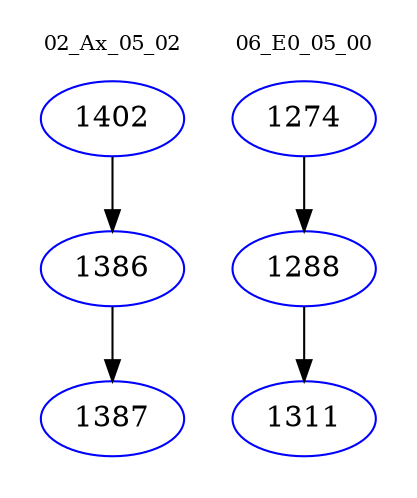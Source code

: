 digraph{
subgraph cluster_0 {
color = white
label = "02_Ax_05_02";
fontsize=10;
T0_1402 [label="1402", color="blue"]
T0_1402 -> T0_1386 [color="black"]
T0_1386 [label="1386", color="blue"]
T0_1386 -> T0_1387 [color="black"]
T0_1387 [label="1387", color="blue"]
}
subgraph cluster_1 {
color = white
label = "06_E0_05_00";
fontsize=10;
T1_1274 [label="1274", color="blue"]
T1_1274 -> T1_1288 [color="black"]
T1_1288 [label="1288", color="blue"]
T1_1288 -> T1_1311 [color="black"]
T1_1311 [label="1311", color="blue"]
}
}
